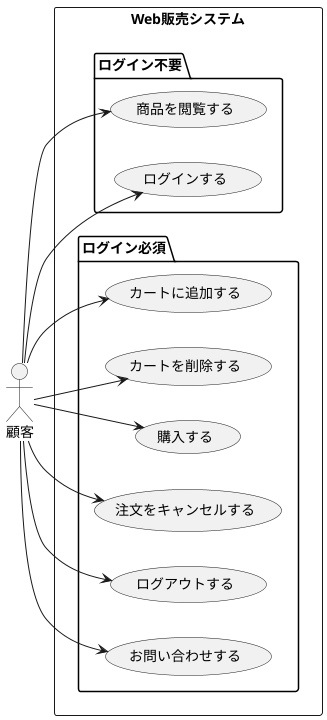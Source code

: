 @startuml Web販売システム
left to right direction

actor 顧客

rectangle Web販売システム {
  
  package "ログイン不要" {
    usecase "商品を閲覧する" as UC_Browse
    usecase "ログインする" as UC_Login
  }

  package "ログイン必須" {
    usecase "カートに追加する" as UC_AddToCart
    usecase "カートを削除する" as UC_DeleteCart
    usecase "購入する" as UC_Order
    usecase "注文をキャンセルする" as UC_Cancel
    usecase "ログアウトする" as UC_Logout
    usecase "お問い合わせする" as UC_Inquiry
  }
}

顧客 --> UC_Browse
顧客 --> UC_Login
顧客 --> UC_Logout
顧客 --> UC_AddToCart
顧客 --> UC_DeleteCart
顧客 --> UC_Order
顧客 --> UC_Cancel
顧客 --> UC_Inquiry

@enduml

